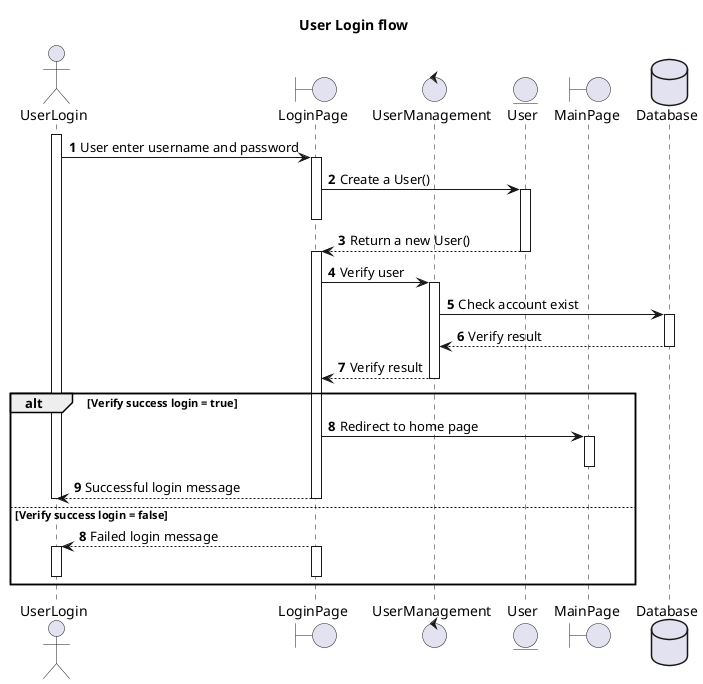 @startuml Login flow

title User Login flow

actor UserLogin
boundary LoginPage
control UserManagement
entity User
boundary MainPage
database Database

autonumber
activate UserLogin
UserLogin -> LoginPage: User enter username and password
activate LoginPage
LoginPage -> User: Create a User()
activate User
deactivate LoginPage
User --> LoginPage: Return a new User()
deactivate User
activate LoginPage
LoginPage -> UserManagement: Verify user
activate UserManagement
UserManagement -> Database: Check account exist
activate Database
Database --> UserManagement: Verify result
deactivate Database
UserManagement --> LoginPage: Verify result
deactivate UserManagement

alt Verify success login = true
  LoginPage -> MainPage: Redirect to home page
  activate MainPage
  deactivate MainPage
  LoginPage --> UserLogin: Successful login message
  deactivate LoginPage
  deactivate UserLogin
else Verify success login = false
  autonumber 8
  LoginPage --> UserLogin: Failed login message
  activate LoginPage
  deactivate LoginPage
  activate UserLogin
  deactivate UserLogin
end

@enduml